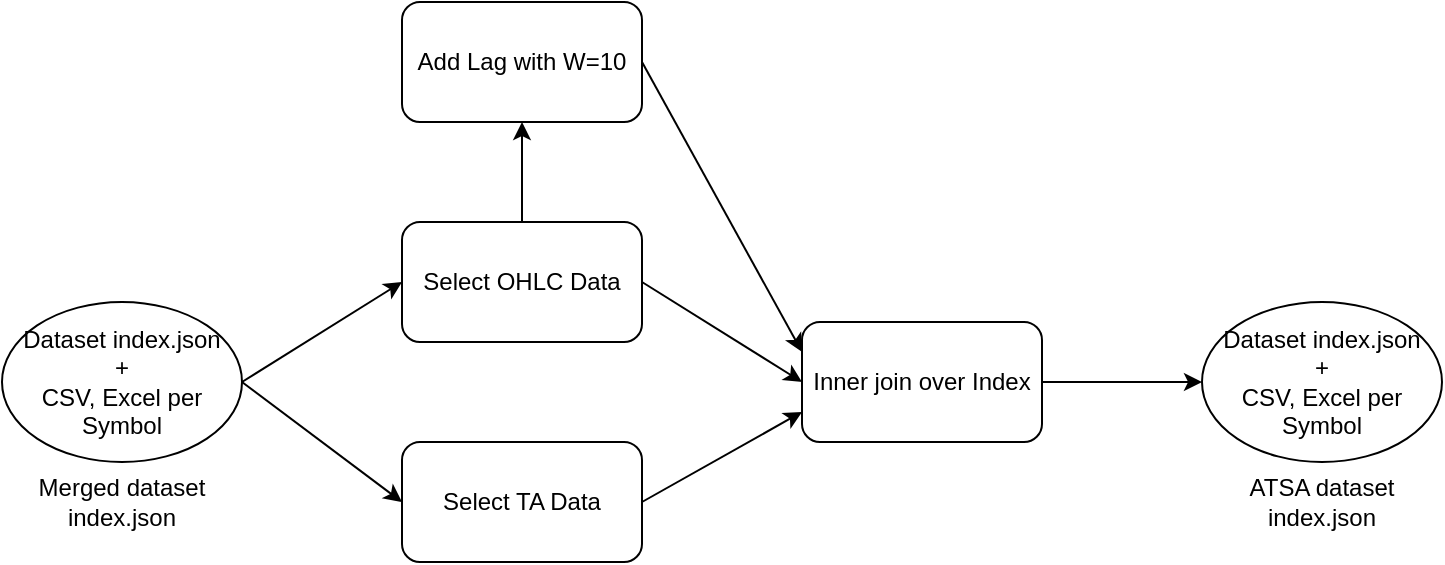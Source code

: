<mxfile version="13.7.6" type="device"><diagram id="VXJkmPE2xOATJFA8U-5V" name="Page-1"><mxGraphModel dx="1422" dy="732" grid="1" gridSize="10" guides="1" tooltips="1" connect="1" arrows="1" fold="1" page="1" pageScale="1" pageWidth="827" pageHeight="1169" math="0" shadow="0"><root><mxCell id="0"/><mxCell id="1" parent="0"/><mxCell id="7vkwc5EuOUGVffJD1eXL-104" value="Dataset index.json&lt;br&gt;+&lt;br&gt;CSV, Excel per Symbol" style="ellipse;whiteSpace=wrap;html=1;" vertex="1" parent="1"><mxGeometry x="40" y="240" width="120" height="80" as="geometry"/></mxCell><mxCell id="7vkwc5EuOUGVffJD1eXL-107" value="Merged dataset index.json" style="text;html=1;strokeColor=none;fillColor=none;align=center;verticalAlign=middle;whiteSpace=wrap;rounded=0;" vertex="1" parent="1"><mxGeometry x="45" y="330" width="110" height="20" as="geometry"/></mxCell><mxCell id="7vkwc5EuOUGVffJD1eXL-108" value="Select OHLC Data" style="rounded=1;whiteSpace=wrap;html=1;" vertex="1" parent="1"><mxGeometry x="240" y="200" width="120" height="60" as="geometry"/></mxCell><mxCell id="7vkwc5EuOUGVffJD1eXL-109" value="Add Lag with W=10" style="rounded=1;whiteSpace=wrap;html=1;" vertex="1" parent="1"><mxGeometry x="240" y="90" width="120" height="60" as="geometry"/></mxCell><mxCell id="7vkwc5EuOUGVffJD1eXL-110" value="" style="endArrow=classic;html=1;exitX=0.5;exitY=0;exitDx=0;exitDy=0;entryX=0.5;entryY=1;entryDx=0;entryDy=0;" edge="1" parent="1" source="7vkwc5EuOUGVffJD1eXL-108" target="7vkwc5EuOUGVffJD1eXL-109"><mxGeometry width="50" height="50" relative="1" as="geometry"><mxPoint x="450" y="290" as="sourcePoint"/><mxPoint x="500" y="240" as="targetPoint"/></mxGeometry></mxCell><mxCell id="7vkwc5EuOUGVffJD1eXL-111" value="" style="endArrow=classic;html=1;exitX=1;exitY=0.5;exitDx=0;exitDy=0;entryX=0;entryY=0.5;entryDx=0;entryDy=0;" edge="1" parent="1" source="7vkwc5EuOUGVffJD1eXL-104" target="7vkwc5EuOUGVffJD1eXL-108"><mxGeometry width="50" height="50" relative="1" as="geometry"><mxPoint x="310" y="180" as="sourcePoint"/><mxPoint x="190" y="180" as="targetPoint"/></mxGeometry></mxCell><mxCell id="7vkwc5EuOUGVffJD1eXL-112" value="Select TA Data" style="rounded=1;whiteSpace=wrap;html=1;" vertex="1" parent="1"><mxGeometry x="240" y="310" width="120" height="60" as="geometry"/></mxCell><mxCell id="7vkwc5EuOUGVffJD1eXL-113" value="" style="endArrow=classic;html=1;exitX=1;exitY=0.5;exitDx=0;exitDy=0;entryX=0;entryY=0.5;entryDx=0;entryDy=0;" edge="1" parent="1" source="7vkwc5EuOUGVffJD1eXL-104" target="7vkwc5EuOUGVffJD1eXL-112"><mxGeometry width="50" height="50" relative="1" as="geometry"><mxPoint x="170" y="290" as="sourcePoint"/><mxPoint x="250" y="210" as="targetPoint"/></mxGeometry></mxCell><mxCell id="7vkwc5EuOUGVffJD1eXL-114" value="Inner join over Index" style="rounded=1;whiteSpace=wrap;html=1;" vertex="1" parent="1"><mxGeometry x="440" y="250" width="120" height="60" as="geometry"/></mxCell><mxCell id="7vkwc5EuOUGVffJD1eXL-115" value="" style="endArrow=classic;html=1;exitX=1;exitY=0.5;exitDx=0;exitDy=0;entryX=0;entryY=0.25;entryDx=0;entryDy=0;" edge="1" parent="1" source="7vkwc5EuOUGVffJD1eXL-109" target="7vkwc5EuOUGVffJD1eXL-114"><mxGeometry width="50" height="50" relative="1" as="geometry"><mxPoint x="450" y="260" as="sourcePoint"/><mxPoint x="500" y="210" as="targetPoint"/></mxGeometry></mxCell><mxCell id="7vkwc5EuOUGVffJD1eXL-116" value="" style="endArrow=classic;html=1;exitX=1;exitY=0.5;exitDx=0;exitDy=0;entryX=0;entryY=0.5;entryDx=0;entryDy=0;" edge="1" parent="1" source="7vkwc5EuOUGVffJD1eXL-108" target="7vkwc5EuOUGVffJD1eXL-114"><mxGeometry width="50" height="50" relative="1" as="geometry"><mxPoint x="450" y="260" as="sourcePoint"/><mxPoint x="500" y="210" as="targetPoint"/></mxGeometry></mxCell><mxCell id="7vkwc5EuOUGVffJD1eXL-117" value="" style="endArrow=classic;html=1;exitX=1;exitY=0.5;exitDx=0;exitDy=0;entryX=0;entryY=0.75;entryDx=0;entryDy=0;" edge="1" parent="1" source="7vkwc5EuOUGVffJD1eXL-112" target="7vkwc5EuOUGVffJD1eXL-114"><mxGeometry width="50" height="50" relative="1" as="geometry"><mxPoint x="450" y="260" as="sourcePoint"/><mxPoint x="500" y="210" as="targetPoint"/></mxGeometry></mxCell><mxCell id="7vkwc5EuOUGVffJD1eXL-118" value="Dataset index.json&lt;br&gt;+&lt;br&gt;CSV, Excel per Symbol" style="ellipse;whiteSpace=wrap;html=1;" vertex="1" parent="1"><mxGeometry x="640" y="240" width="120" height="80" as="geometry"/></mxCell><mxCell id="7vkwc5EuOUGVffJD1eXL-119" value="ATSA dataset index.json" style="text;html=1;strokeColor=none;fillColor=none;align=center;verticalAlign=middle;whiteSpace=wrap;rounded=0;" vertex="1" parent="1"><mxGeometry x="645" y="330" width="110" height="20" as="geometry"/></mxCell><mxCell id="7vkwc5EuOUGVffJD1eXL-120" value="" style="endArrow=classic;html=1;exitX=1;exitY=0.5;exitDx=0;exitDy=0;entryX=0;entryY=0.5;entryDx=0;entryDy=0;" edge="1" parent="1" source="7vkwc5EuOUGVffJD1eXL-114" target="7vkwc5EuOUGVffJD1eXL-118"><mxGeometry width="50" height="50" relative="1" as="geometry"><mxPoint x="370" y="350" as="sourcePoint"/><mxPoint x="450" y="305" as="targetPoint"/></mxGeometry></mxCell></root></mxGraphModel></diagram></mxfile>